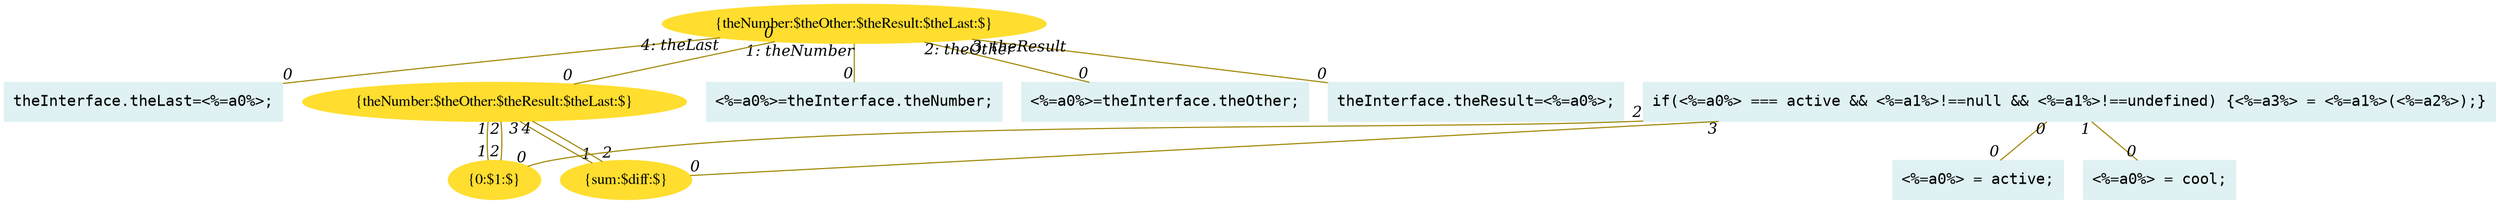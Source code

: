 digraph g{node_911 [shape="box", style="filled", color="#dff1f2", fontname="Courier", label="<%=a0%>=theInterface.theNumber;
" ]
node_913 [shape="box", style="filled", color="#dff1f2", fontname="Courier", label="<%=a0%>=theInterface.theOther;
" ]
node_915 [shape="box", style="filled", color="#dff1f2", fontname="Courier", label="theInterface.theResult=<%=a0%>;
" ]
node_917 [shape="box", style="filled", color="#dff1f2", fontname="Courier", label="theInterface.theLast=<%=a0%>;
" ]
node_919 [shape="ellipse", style="filled", color="#ffde2f", fontname="Times", label="{theNumber:$theOther:$theResult:$theLast:$}" ]
node_938 [shape="ellipse", style="filled", color="#ffde2f", fontname="Times", label="{theNumber:$theOther:$theResult:$theLast:$}" ]
node_946 [shape="ellipse", style="filled", color="#ffde2f", fontname="Times", label="{0:$1:$}" ]
node_950 [shape="ellipse", style="filled", color="#ffde2f", fontname="Times", label="{sum:$diff:$}" ]
node_967 [shape="box", style="filled", color="#dff1f2", fontname="Courier", label="<%=a0%> = active;
" ]
node_970 [shape="box", style="filled", color="#dff1f2", fontname="Courier", label="<%=a0%> = cool;
" ]
node_972 [shape="box", style="filled", color="#dff1f2", fontname="Courier", label="if(<%=a0%> === active && <%=a1%>!==null && <%=a1%>!==undefined) {<%=a3%> = <%=a1%>(<%=a2%>);}
" ]
node_919 -> node_911 [dir=none, arrowHead=none, fontname="Times-Italic", arrowsize=1, color="#9d8400", label="",  headlabel="0", taillabel="1: theNumber" ]
node_919 -> node_913 [dir=none, arrowHead=none, fontname="Times-Italic", arrowsize=1, color="#9d8400", label="",  headlabel="0", taillabel="2: theOther" ]
node_919 -> node_915 [dir=none, arrowHead=none, fontname="Times-Italic", arrowsize=1, color="#9d8400", label="",  headlabel="0", taillabel="3: theResult" ]
node_919 -> node_917 [dir=none, arrowHead=none, fontname="Times-Italic", arrowsize=1, color="#9d8400", label="",  headlabel="0", taillabel="4: theLast" ]
node_938 -> node_946 [dir=none, arrowHead=none, fontname="Times-Italic", arrowsize=1, color="#9d8400", label="",  headlabel="1", taillabel="1" ]
node_938 -> node_946 [dir=none, arrowHead=none, fontname="Times-Italic", arrowsize=1, color="#9d8400", label="",  headlabel="2", taillabel="2" ]
node_938 -> node_950 [dir=none, arrowHead=none, fontname="Times-Italic", arrowsize=1, color="#9d8400", label="",  headlabel="1", taillabel="3" ]
node_938 -> node_950 [dir=none, arrowHead=none, fontname="Times-Italic", arrowsize=1, color="#9d8400", label="",  headlabel="2", taillabel="4" ]
node_919 -> node_938 [dir=none, arrowHead=none, fontname="Times-Italic", arrowsize=1, color="#9d8400", label="",  headlabel="0", taillabel="0" ]
node_972 -> node_967 [dir=none, arrowHead=none, fontname="Times-Italic", arrowsize=1, color="#9d8400", label="",  headlabel="0", taillabel="0" ]
node_972 -> node_970 [dir=none, arrowHead=none, fontname="Times-Italic", arrowsize=1, color="#9d8400", label="",  headlabel="0", taillabel="1" ]
node_972 -> node_946 [dir=none, arrowHead=none, fontname="Times-Italic", arrowsize=1, color="#9d8400", label="",  headlabel="0", taillabel="2" ]
node_972 -> node_950 [dir=none, arrowHead=none, fontname="Times-Italic", arrowsize=1, color="#9d8400", label="",  headlabel="0", taillabel="3" ]
}